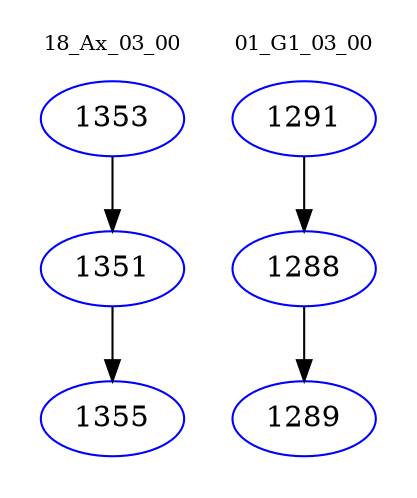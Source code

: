 digraph{
subgraph cluster_0 {
color = white
label = "18_Ax_03_00";
fontsize=10;
T0_1353 [label="1353", color="blue"]
T0_1353 -> T0_1351 [color="black"]
T0_1351 [label="1351", color="blue"]
T0_1351 -> T0_1355 [color="black"]
T0_1355 [label="1355", color="blue"]
}
subgraph cluster_1 {
color = white
label = "01_G1_03_00";
fontsize=10;
T1_1291 [label="1291", color="blue"]
T1_1291 -> T1_1288 [color="black"]
T1_1288 [label="1288", color="blue"]
T1_1288 -> T1_1289 [color="black"]
T1_1289 [label="1289", color="blue"]
}
}
